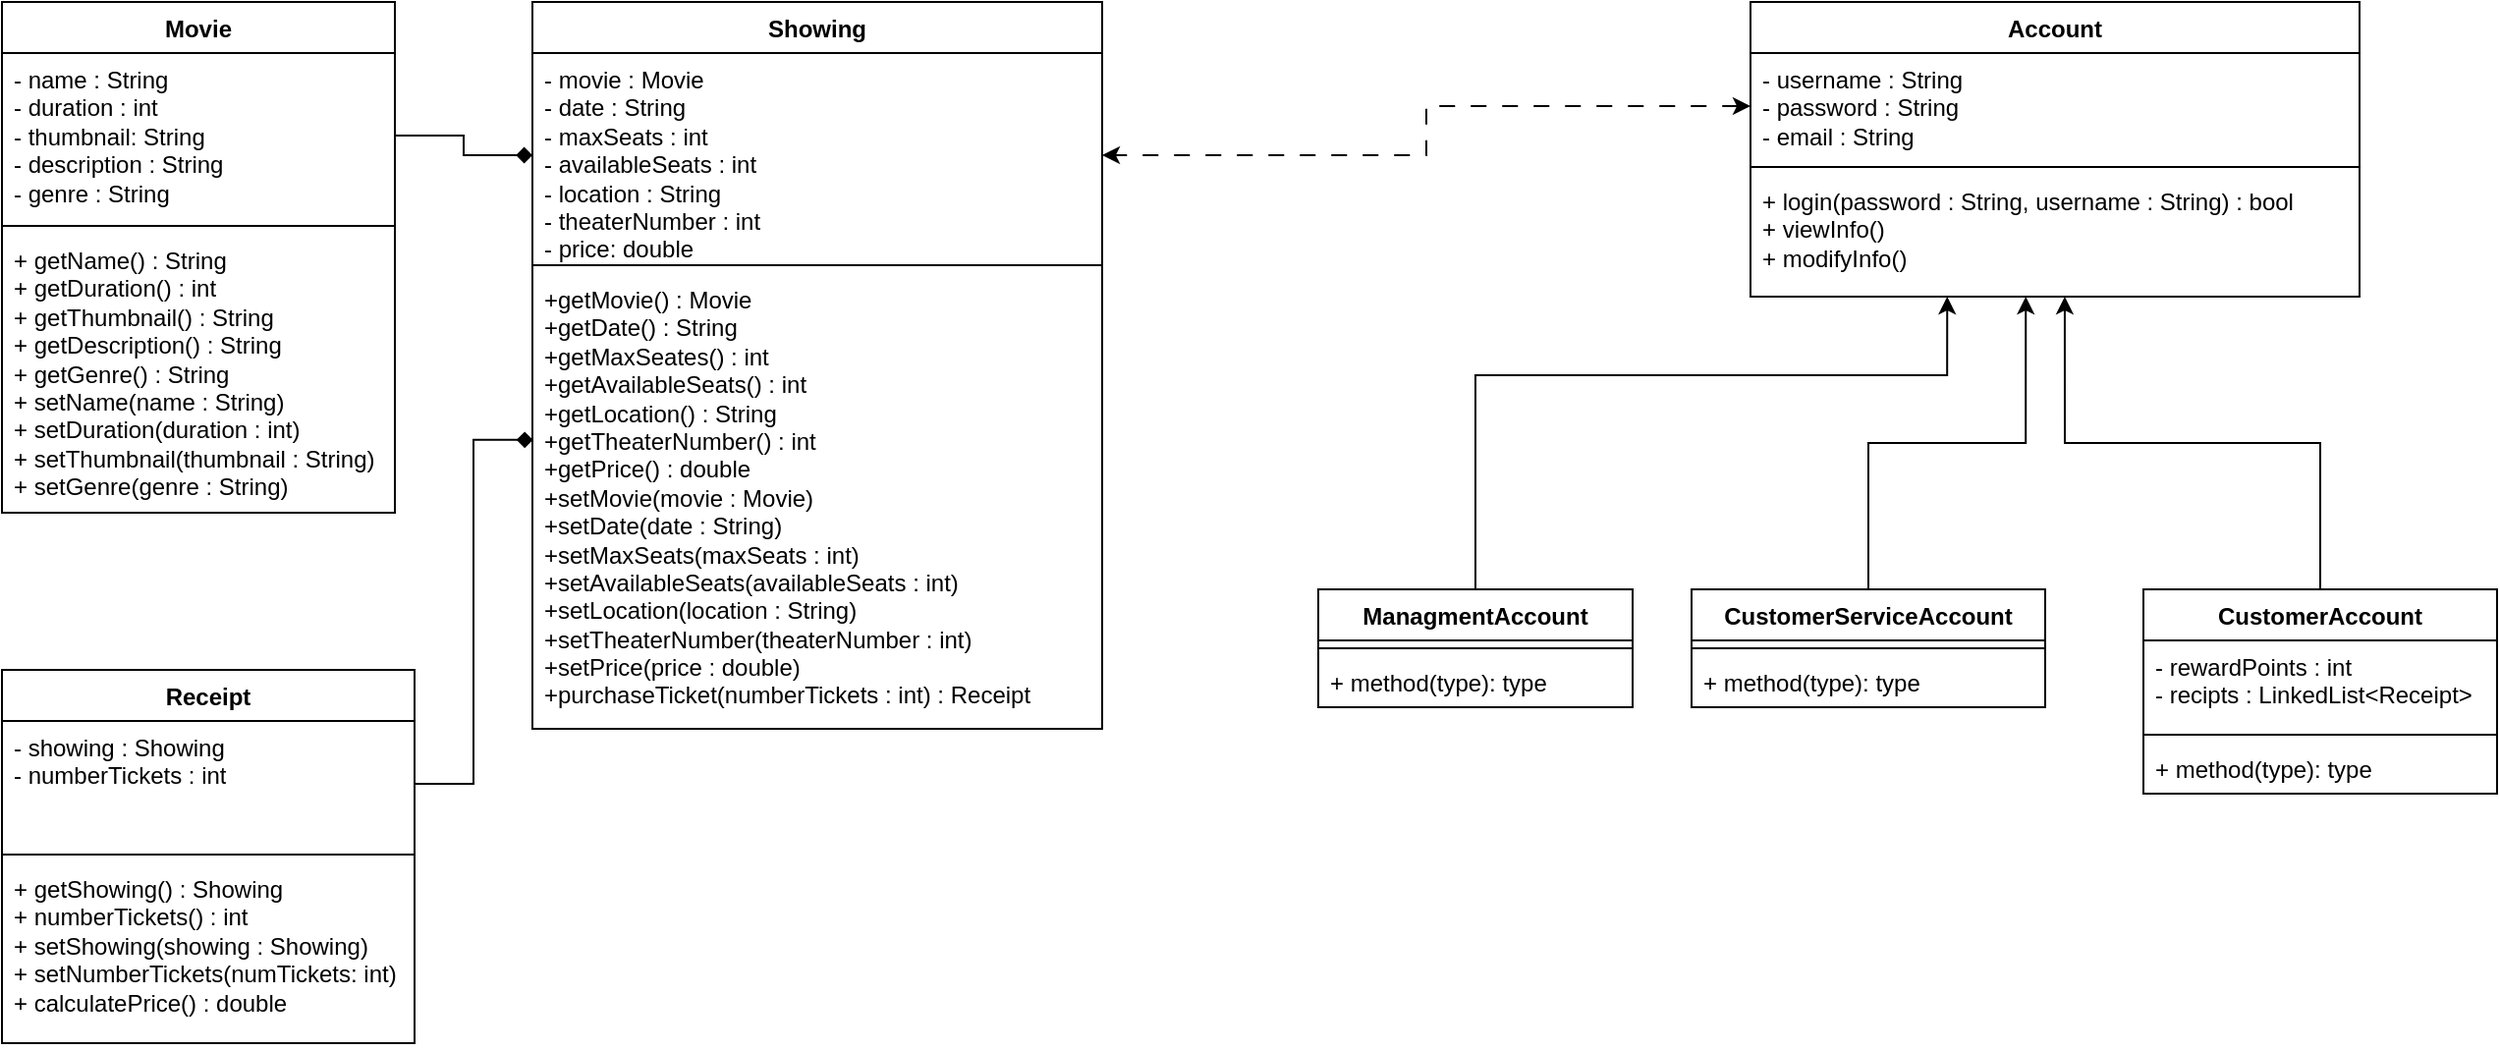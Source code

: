 <mxfile version="24.7.17">
  <diagram id="C5RBs43oDa-KdzZeNtuy" name="Page-1">
    <mxGraphModel dx="2257" dy="761" grid="1" gridSize="10" guides="1" tooltips="1" connect="1" arrows="1" fold="1" page="1" pageScale="1" pageWidth="827" pageHeight="1169" math="0" shadow="0">
      <root>
        <mxCell id="WIyWlLk6GJQsqaUBKTNV-0" />
        <mxCell id="WIyWlLk6GJQsqaUBKTNV-1" parent="WIyWlLk6GJQsqaUBKTNV-0" />
        <mxCell id="SndQBwJRX5r1R-heTLwh-0" value="Account" style="swimlane;fontStyle=1;align=center;verticalAlign=top;childLayout=stackLayout;horizontal=1;startSize=26;horizontalStack=0;resizeParent=1;resizeParentMax=0;resizeLast=0;collapsible=1;marginBottom=0;whiteSpace=wrap;html=1;" parent="WIyWlLk6GJQsqaUBKTNV-1" vertex="1">
          <mxGeometry x="360" y="220" width="310" height="150" as="geometry" />
        </mxCell>
        <mxCell id="SndQBwJRX5r1R-heTLwh-1" value="- username : String&lt;div&gt;- password : String&lt;/div&gt;&lt;div&gt;- email : String&lt;/div&gt;" style="text;strokeColor=none;fillColor=none;align=left;verticalAlign=top;spacingLeft=4;spacingRight=4;overflow=hidden;rotatable=0;points=[[0,0.5],[1,0.5]];portConstraint=eastwest;whiteSpace=wrap;html=1;" parent="SndQBwJRX5r1R-heTLwh-0" vertex="1">
          <mxGeometry y="26" width="310" height="54" as="geometry" />
        </mxCell>
        <mxCell id="SndQBwJRX5r1R-heTLwh-2" value="" style="line;strokeWidth=1;fillColor=none;align=left;verticalAlign=middle;spacingTop=-1;spacingLeft=3;spacingRight=3;rotatable=0;labelPosition=right;points=[];portConstraint=eastwest;strokeColor=inherit;" parent="SndQBwJRX5r1R-heTLwh-0" vertex="1">
          <mxGeometry y="80" width="310" height="8" as="geometry" />
        </mxCell>
        <mxCell id="SndQBwJRX5r1R-heTLwh-3" value="+ login(password : String, username : String) : bool&lt;div&gt;+ viewInfo()&lt;/div&gt;&lt;div&gt;+ modifyInfo()&lt;/div&gt;" style="text;strokeColor=none;fillColor=none;align=left;verticalAlign=top;spacingLeft=4;spacingRight=4;overflow=hidden;rotatable=0;points=[[0,0.5],[1,0.5]];portConstraint=eastwest;whiteSpace=wrap;html=1;" parent="SndQBwJRX5r1R-heTLwh-0" vertex="1">
          <mxGeometry y="88" width="310" height="62" as="geometry" />
        </mxCell>
        <mxCell id="SndQBwJRX5r1R-heTLwh-4" value="CustomerAccount" style="swimlane;fontStyle=1;align=center;verticalAlign=top;childLayout=stackLayout;horizontal=1;startSize=26;horizontalStack=0;resizeParent=1;resizeParentMax=0;resizeLast=0;collapsible=1;marginBottom=0;whiteSpace=wrap;html=1;" parent="WIyWlLk6GJQsqaUBKTNV-1" vertex="1">
          <mxGeometry x="560" y="519" width="180" height="104" as="geometry" />
        </mxCell>
        <mxCell id="SndQBwJRX5r1R-heTLwh-5" value="- rewardPoints : int&lt;div&gt;- recipts : LinkedList&amp;lt;Receipt&amp;gt;&lt;/div&gt;" style="text;strokeColor=none;fillColor=none;align=left;verticalAlign=top;spacingLeft=4;spacingRight=4;overflow=hidden;rotatable=0;points=[[0,0.5],[1,0.5]];portConstraint=eastwest;whiteSpace=wrap;html=1;" parent="SndQBwJRX5r1R-heTLwh-4" vertex="1">
          <mxGeometry y="26" width="180" height="44" as="geometry" />
        </mxCell>
        <mxCell id="SndQBwJRX5r1R-heTLwh-6" value="" style="line;strokeWidth=1;fillColor=none;align=left;verticalAlign=middle;spacingTop=-1;spacingLeft=3;spacingRight=3;rotatable=0;labelPosition=right;points=[];portConstraint=eastwest;strokeColor=inherit;" parent="SndQBwJRX5r1R-heTLwh-4" vertex="1">
          <mxGeometry y="70" width="180" height="8" as="geometry" />
        </mxCell>
        <mxCell id="SndQBwJRX5r1R-heTLwh-7" value="+ method(type): type" style="text;strokeColor=none;fillColor=none;align=left;verticalAlign=top;spacingLeft=4;spacingRight=4;overflow=hidden;rotatable=0;points=[[0,0.5],[1,0.5]];portConstraint=eastwest;whiteSpace=wrap;html=1;" parent="SndQBwJRX5r1R-heTLwh-4" vertex="1">
          <mxGeometry y="78" width="180" height="26" as="geometry" />
        </mxCell>
        <mxCell id="SndQBwJRX5r1R-heTLwh-8" value="CustomerServiceAccount" style="swimlane;fontStyle=1;align=center;verticalAlign=top;childLayout=stackLayout;horizontal=1;startSize=26;horizontalStack=0;resizeParent=1;resizeParentMax=0;resizeLast=0;collapsible=1;marginBottom=0;whiteSpace=wrap;html=1;" parent="WIyWlLk6GJQsqaUBKTNV-1" vertex="1">
          <mxGeometry x="330" y="519" width="180" height="60" as="geometry" />
        </mxCell>
        <mxCell id="SndQBwJRX5r1R-heTLwh-10" value="" style="line;strokeWidth=1;fillColor=none;align=left;verticalAlign=middle;spacingTop=-1;spacingLeft=3;spacingRight=3;rotatable=0;labelPosition=right;points=[];portConstraint=eastwest;strokeColor=inherit;" parent="SndQBwJRX5r1R-heTLwh-8" vertex="1">
          <mxGeometry y="26" width="180" height="8" as="geometry" />
        </mxCell>
        <mxCell id="SndQBwJRX5r1R-heTLwh-11" value="+ method(type): type" style="text;strokeColor=none;fillColor=none;align=left;verticalAlign=top;spacingLeft=4;spacingRight=4;overflow=hidden;rotatable=0;points=[[0,0.5],[1,0.5]];portConstraint=eastwest;whiteSpace=wrap;html=1;" parent="SndQBwJRX5r1R-heTLwh-8" vertex="1">
          <mxGeometry y="34" width="180" height="26" as="geometry" />
        </mxCell>
        <mxCell id="SndQBwJRX5r1R-heTLwh-12" value="ManagmentAccount" style="swimlane;fontStyle=1;align=center;verticalAlign=top;childLayout=stackLayout;horizontal=1;startSize=26;horizontalStack=0;resizeParent=1;resizeParentMax=0;resizeLast=0;collapsible=1;marginBottom=0;whiteSpace=wrap;html=1;" parent="WIyWlLk6GJQsqaUBKTNV-1" vertex="1">
          <mxGeometry x="140" y="519" width="160" height="60" as="geometry" />
        </mxCell>
        <mxCell id="SndQBwJRX5r1R-heTLwh-14" value="" style="line;strokeWidth=1;fillColor=none;align=left;verticalAlign=middle;spacingTop=-1;spacingLeft=3;spacingRight=3;rotatable=0;labelPosition=right;points=[];portConstraint=eastwest;strokeColor=inherit;" parent="SndQBwJRX5r1R-heTLwh-12" vertex="1">
          <mxGeometry y="26" width="160" height="8" as="geometry" />
        </mxCell>
        <mxCell id="SndQBwJRX5r1R-heTLwh-15" value="+ method(type): type" style="text;strokeColor=none;fillColor=none;align=left;verticalAlign=top;spacingLeft=4;spacingRight=4;overflow=hidden;rotatable=0;points=[[0,0.5],[1,0.5]];portConstraint=eastwest;whiteSpace=wrap;html=1;" parent="SndQBwJRX5r1R-heTLwh-12" vertex="1">
          <mxGeometry y="34" width="160" height="26" as="geometry" />
        </mxCell>
        <mxCell id="SndQBwJRX5r1R-heTLwh-24" value="Showing" style="swimlane;fontStyle=1;align=center;verticalAlign=top;childLayout=stackLayout;horizontal=1;startSize=26;horizontalStack=0;resizeParent=1;resizeParentMax=0;resizeLast=0;collapsible=1;marginBottom=0;whiteSpace=wrap;html=1;" parent="WIyWlLk6GJQsqaUBKTNV-1" vertex="1">
          <mxGeometry x="-260" y="220" width="290" height="370" as="geometry" />
        </mxCell>
        <mxCell id="SndQBwJRX5r1R-heTLwh-25" value="- movie : Movie&lt;div&gt;- date : String&lt;/div&gt;&lt;div&gt;- maxSeats : int&lt;/div&gt;&lt;div&gt;- availableSeats : int&lt;/div&gt;&lt;div&gt;- location : String&lt;/div&gt;&lt;div&gt;- theaterNumber : int&lt;/div&gt;&lt;div&gt;- price: double&lt;/div&gt;" style="text;strokeColor=none;fillColor=none;align=left;verticalAlign=top;spacingLeft=4;spacingRight=4;overflow=hidden;rotatable=0;points=[[0,0.5],[1,0.5]];portConstraint=eastwest;whiteSpace=wrap;html=1;" parent="SndQBwJRX5r1R-heTLwh-24" vertex="1">
          <mxGeometry y="26" width="290" height="104" as="geometry" />
        </mxCell>
        <mxCell id="SndQBwJRX5r1R-heTLwh-26" value="" style="line;strokeWidth=1;fillColor=none;align=left;verticalAlign=middle;spacingTop=-1;spacingLeft=3;spacingRight=3;rotatable=0;labelPosition=right;points=[];portConstraint=eastwest;strokeColor=inherit;" parent="SndQBwJRX5r1R-heTLwh-24" vertex="1">
          <mxGeometry y="130" width="290" height="8" as="geometry" />
        </mxCell>
        <mxCell id="SndQBwJRX5r1R-heTLwh-27" value="&lt;div&gt;+getMovie() : Movie&lt;/div&gt;&lt;div&gt;+getDate() :&amp;nbsp;&lt;span style=&quot;background-color: initial;&quot;&gt;String&lt;/span&gt;&lt;/div&gt;&lt;div&gt;+getMaxSeates() : int&lt;/div&gt;&lt;div&gt;+getAvailableSeats() : int&lt;/div&gt;&lt;div&gt;+getLocation() : String&lt;/div&gt;&lt;div&gt;+getTheaterNumber() : int&lt;/div&gt;&lt;div&gt;+getPrice() : double&lt;/div&gt;&lt;div&gt;+setMovie(movie : Movie)&lt;/div&gt;&lt;div&gt;+setDate(date : String)&lt;/div&gt;&lt;div&gt;+setMaxSeats(maxSeats : int)&lt;/div&gt;&lt;div&gt;+setAvailableSeats(availableSeats : int)&lt;/div&gt;&lt;div&gt;+setLocation(location : String)&lt;/div&gt;&lt;div&gt;+setTheaterNumber(theaterNumber : int)&lt;/div&gt;&lt;div&gt;+setPrice(price : double)&lt;/div&gt;&lt;div&gt;+purchaseTicket(numberTickets : int) : Receipt&lt;/div&gt;&lt;div&gt;&lt;br&gt;&lt;/div&gt;" style="text;strokeColor=none;fillColor=none;align=left;verticalAlign=top;spacingLeft=4;spacingRight=4;overflow=hidden;rotatable=0;points=[[0,0.5],[1,0.5]];portConstraint=eastwest;whiteSpace=wrap;html=1;" parent="SndQBwJRX5r1R-heTLwh-24" vertex="1">
          <mxGeometry y="138" width="290" height="232" as="geometry" />
        </mxCell>
        <mxCell id="SndQBwJRX5r1R-heTLwh-28" value="Movie" style="swimlane;fontStyle=1;align=center;verticalAlign=top;childLayout=stackLayout;horizontal=1;startSize=26;horizontalStack=0;resizeParent=1;resizeParentMax=0;resizeLast=0;collapsible=1;marginBottom=0;whiteSpace=wrap;html=1;" parent="WIyWlLk6GJQsqaUBKTNV-1" vertex="1">
          <mxGeometry x="-530" y="220" width="200" height="260" as="geometry" />
        </mxCell>
        <mxCell id="SndQBwJRX5r1R-heTLwh-29" value="- name : String&lt;div&gt;- duration : int&lt;/div&gt;&lt;div&gt;- thumbnail: String&lt;/div&gt;&lt;div&gt;- description : String&lt;/div&gt;&lt;div&gt;- genre : String&lt;/div&gt;&lt;div&gt;&lt;br&gt;&lt;/div&gt;&lt;div&gt;&lt;br&gt;&lt;/div&gt;" style="text;strokeColor=none;fillColor=none;align=left;verticalAlign=top;spacingLeft=4;spacingRight=4;overflow=hidden;rotatable=0;points=[[0,0.5],[1,0.5]];portConstraint=eastwest;whiteSpace=wrap;html=1;" parent="SndQBwJRX5r1R-heTLwh-28" vertex="1">
          <mxGeometry y="26" width="200" height="84" as="geometry" />
        </mxCell>
        <mxCell id="SndQBwJRX5r1R-heTLwh-30" value="" style="line;strokeWidth=1;fillColor=none;align=left;verticalAlign=middle;spacingTop=-1;spacingLeft=3;spacingRight=3;rotatable=0;labelPosition=right;points=[];portConstraint=eastwest;strokeColor=inherit;" parent="SndQBwJRX5r1R-heTLwh-28" vertex="1">
          <mxGeometry y="110" width="200" height="8" as="geometry" />
        </mxCell>
        <mxCell id="SndQBwJRX5r1R-heTLwh-31" value="+ getName() : String&lt;div&gt;+ getDuration() : int&lt;/div&gt;&lt;div&gt;+ getThumbnail() : String&lt;/div&gt;&lt;div&gt;+ getDescription() : String&lt;/div&gt;&lt;div&gt;+ getGenre() : String&lt;/div&gt;&lt;div&gt;+ setName(name : String)&lt;/div&gt;&lt;div&gt;+ setDuration(duration : int)&lt;/div&gt;&lt;div&gt;+ setThumbnail(thumbnail : String)&lt;/div&gt;&lt;div&gt;+ setGenre(genre : String)&lt;/div&gt;" style="text;strokeColor=none;fillColor=none;align=left;verticalAlign=top;spacingLeft=4;spacingRight=4;overflow=hidden;rotatable=0;points=[[0,0.5],[1,0.5]];portConstraint=eastwest;whiteSpace=wrap;html=1;" parent="SndQBwJRX5r1R-heTLwh-28" vertex="1">
          <mxGeometry y="118" width="200" height="142" as="geometry" />
        </mxCell>
        <mxCell id="SndQBwJRX5r1R-heTLwh-32" style="edgeStyle=orthogonalEdgeStyle;rounded=0;orthogonalLoop=1;jettySize=auto;html=1;entryX=0;entryY=0.5;entryDx=0;entryDy=0;endArrow=diamond;endFill=1;" parent="WIyWlLk6GJQsqaUBKTNV-1" source="SndQBwJRX5r1R-heTLwh-29" target="SndQBwJRX5r1R-heTLwh-25" edge="1">
          <mxGeometry relative="1" as="geometry" />
        </mxCell>
        <mxCell id="acjV5M_IoJKQam2fpVWT-0" value="Receipt" style="swimlane;fontStyle=1;align=center;verticalAlign=top;childLayout=stackLayout;horizontal=1;startSize=26;horizontalStack=0;resizeParent=1;resizeParentMax=0;resizeLast=0;collapsible=1;marginBottom=0;whiteSpace=wrap;html=1;" vertex="1" parent="WIyWlLk6GJQsqaUBKTNV-1">
          <mxGeometry x="-530" y="560" width="210" height="190" as="geometry" />
        </mxCell>
        <mxCell id="acjV5M_IoJKQam2fpVWT-1" value="- showing : Showing&lt;div&gt;- numberTickets : int&lt;/div&gt;" style="text;strokeColor=none;fillColor=none;align=left;verticalAlign=top;spacingLeft=4;spacingRight=4;overflow=hidden;rotatable=0;points=[[0,0.5],[1,0.5]];portConstraint=eastwest;whiteSpace=wrap;html=1;" vertex="1" parent="acjV5M_IoJKQam2fpVWT-0">
          <mxGeometry y="26" width="210" height="64" as="geometry" />
        </mxCell>
        <mxCell id="acjV5M_IoJKQam2fpVWT-2" value="" style="line;strokeWidth=1;fillColor=none;align=left;verticalAlign=middle;spacingTop=-1;spacingLeft=3;spacingRight=3;rotatable=0;labelPosition=right;points=[];portConstraint=eastwest;strokeColor=inherit;" vertex="1" parent="acjV5M_IoJKQam2fpVWT-0">
          <mxGeometry y="90" width="210" height="8" as="geometry" />
        </mxCell>
        <mxCell id="acjV5M_IoJKQam2fpVWT-3" value="+ getShowing() : Showing&lt;div&gt;+ numberTickets() : int&lt;/div&gt;&lt;div&gt;+ setShowing(showing : Showing)&lt;/div&gt;&lt;div&gt;+ setNumberTickets(numTickets: int)&lt;/div&gt;&lt;div&gt;+ calculatePrice() : double&lt;/div&gt;" style="text;strokeColor=none;fillColor=none;align=left;verticalAlign=top;spacingLeft=4;spacingRight=4;overflow=hidden;rotatable=0;points=[[0,0.5],[1,0.5]];portConstraint=eastwest;whiteSpace=wrap;html=1;" vertex="1" parent="acjV5M_IoJKQam2fpVWT-0">
          <mxGeometry y="98" width="210" height="92" as="geometry" />
        </mxCell>
        <mxCell id="acjV5M_IoJKQam2fpVWT-7" style="edgeStyle=orthogonalEdgeStyle;rounded=0;orthogonalLoop=1;jettySize=auto;html=1;entryX=0.001;entryY=0.366;entryDx=0;entryDy=0;entryPerimeter=0;endArrow=diamond;endFill=1;" edge="1" parent="WIyWlLk6GJQsqaUBKTNV-1" source="acjV5M_IoJKQam2fpVWT-1" target="SndQBwJRX5r1R-heTLwh-27">
          <mxGeometry relative="1" as="geometry" />
        </mxCell>
        <mxCell id="acjV5M_IoJKQam2fpVWT-9" style="edgeStyle=orthogonalEdgeStyle;rounded=0;orthogonalLoop=1;jettySize=auto;html=1;entryX=0.516;entryY=1;entryDx=0;entryDy=0;entryPerimeter=0;" edge="1" parent="WIyWlLk6GJQsqaUBKTNV-1" source="SndQBwJRX5r1R-heTLwh-4" target="SndQBwJRX5r1R-heTLwh-3">
          <mxGeometry relative="1" as="geometry" />
        </mxCell>
        <mxCell id="acjV5M_IoJKQam2fpVWT-10" style="edgeStyle=orthogonalEdgeStyle;rounded=0;orthogonalLoop=1;jettySize=auto;html=1;entryX=0.452;entryY=1;entryDx=0;entryDy=0;entryPerimeter=0;" edge="1" parent="WIyWlLk6GJQsqaUBKTNV-1" source="SndQBwJRX5r1R-heTLwh-8" target="SndQBwJRX5r1R-heTLwh-3">
          <mxGeometry relative="1" as="geometry" />
        </mxCell>
        <mxCell id="acjV5M_IoJKQam2fpVWT-11" style="edgeStyle=orthogonalEdgeStyle;rounded=0;orthogonalLoop=1;jettySize=auto;html=1;entryX=0.323;entryY=1;entryDx=0;entryDy=0;entryPerimeter=0;" edge="1" parent="WIyWlLk6GJQsqaUBKTNV-1" source="SndQBwJRX5r1R-heTLwh-12" target="SndQBwJRX5r1R-heTLwh-3">
          <mxGeometry relative="1" as="geometry">
            <Array as="points">
              <mxPoint x="220" y="410" />
              <mxPoint x="460" y="410" />
            </Array>
          </mxGeometry>
        </mxCell>
        <mxCell id="acjV5M_IoJKQam2fpVWT-12" style="edgeStyle=orthogonalEdgeStyle;rounded=0;orthogonalLoop=1;jettySize=auto;html=1;dashed=1;dashPattern=8 8;startArrow=classic;startFill=1;" edge="1" parent="WIyWlLk6GJQsqaUBKTNV-1" source="SndQBwJRX5r1R-heTLwh-1" target="SndQBwJRX5r1R-heTLwh-25">
          <mxGeometry relative="1" as="geometry" />
        </mxCell>
      </root>
    </mxGraphModel>
  </diagram>
</mxfile>
